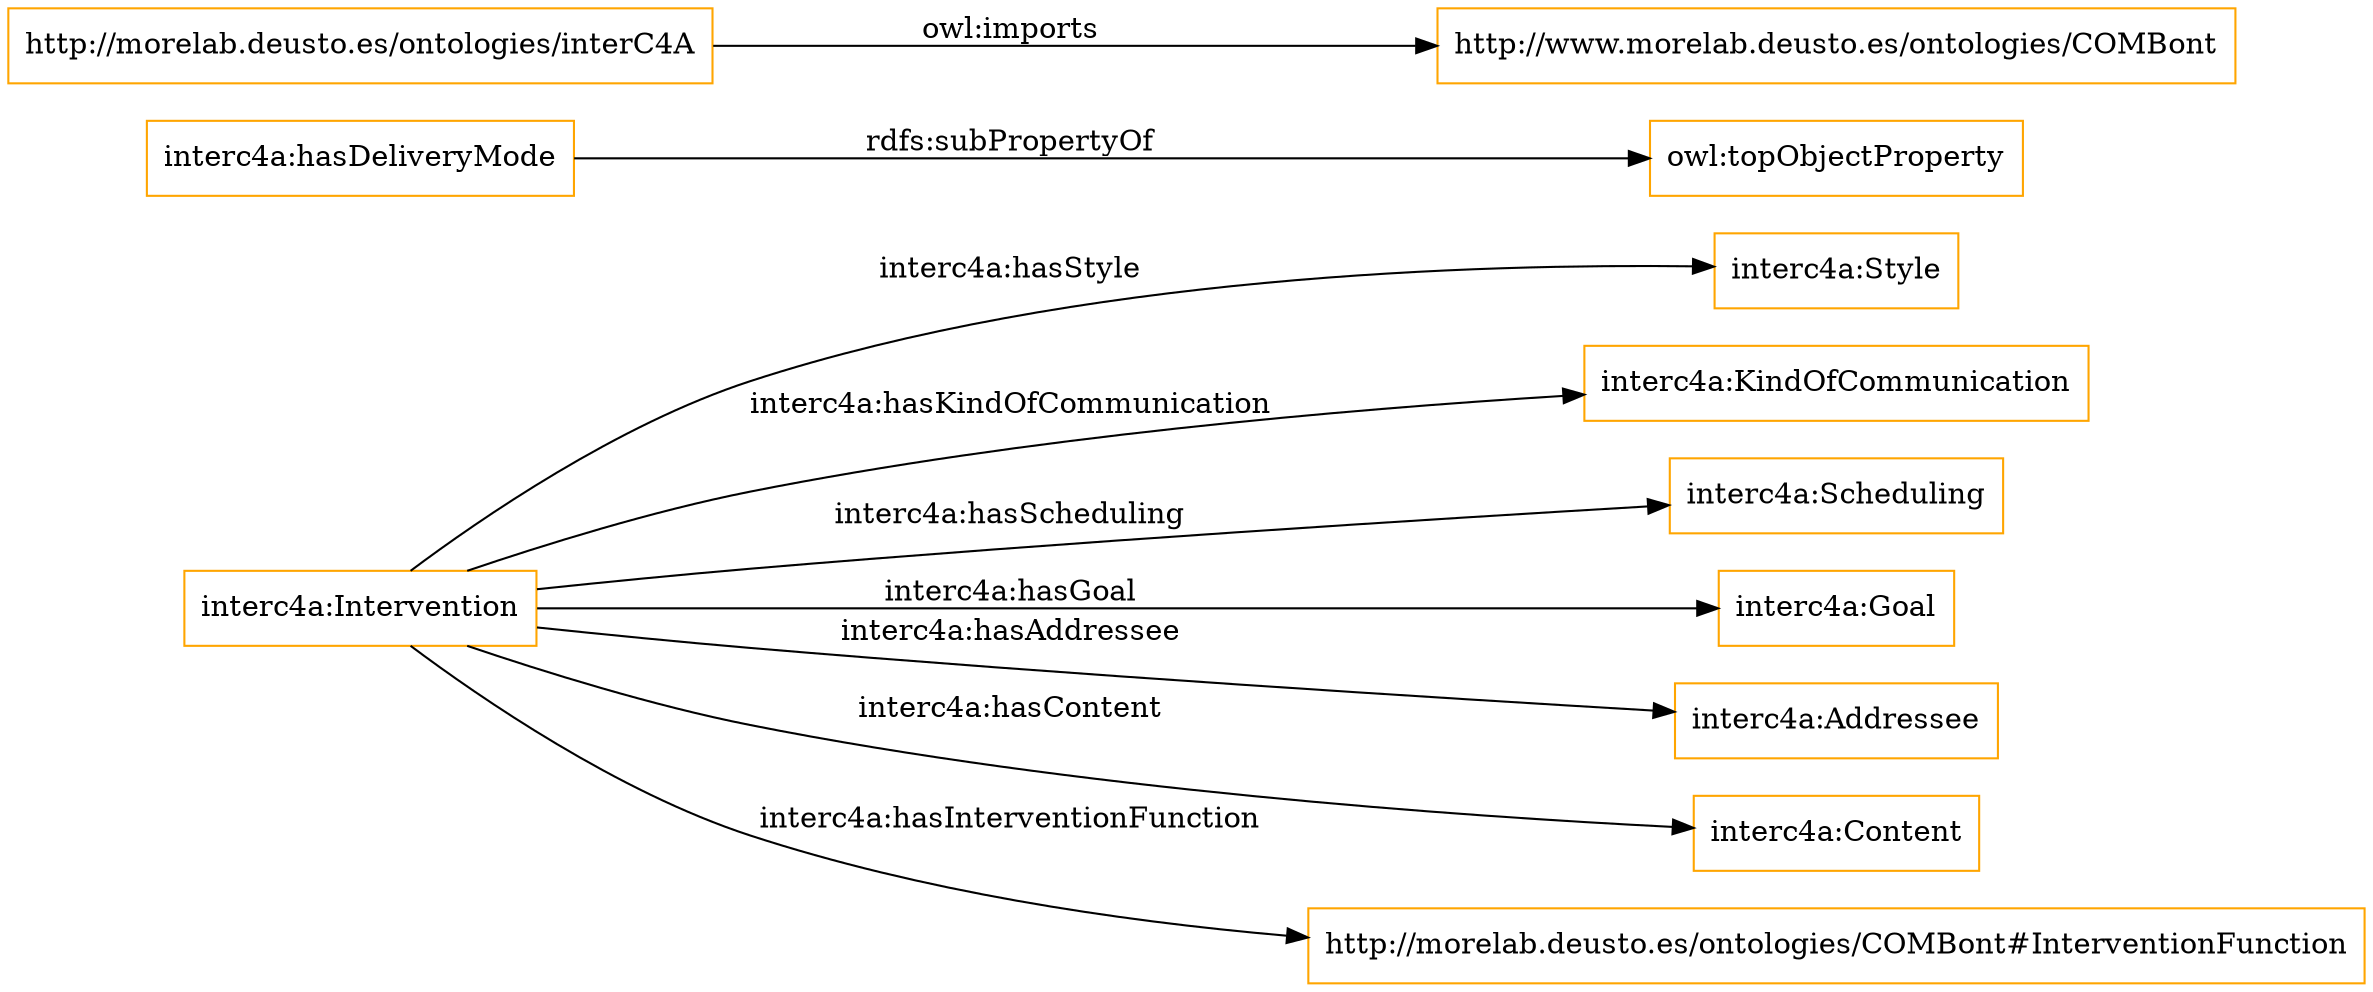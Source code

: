 digraph ar2dtool_diagram { 
rankdir=LR;
size="1501"
node [shape = rectangle, color="orange"]; "interc4a:Style" "interc4a:KindOfCommunication" "interc4a:Scheduling" "interc4a:Goal" "interc4a:Addressee" "interc4a:Intervention" "interc4a:Content" ; /*classes style*/
	"interc4a:hasDeliveryMode" -> "owl:topObjectProperty" [ label = "rdfs:subPropertyOf" ];
	"http://morelab.deusto.es/ontologies/interC4A" -> "http://www.morelab.deusto.es/ontologies/COMBont" [ label = "owl:imports" ];
	"interc4a:Intervention" -> "interc4a:Content" [ label = "interc4a:hasContent" ];
	"interc4a:Intervention" -> "interc4a:Addressee" [ label = "interc4a:hasAddressee" ];
	"interc4a:Intervention" -> "interc4a:Goal" [ label = "interc4a:hasGoal" ];
	"interc4a:Intervention" -> "interc4a:Scheduling" [ label = "interc4a:hasScheduling" ];
	"interc4a:Intervention" -> "interc4a:Style" [ label = "interc4a:hasStyle" ];
	"interc4a:Intervention" -> "http://morelab.deusto.es/ontologies/COMBont#InterventionFunction" [ label = "interc4a:hasInterventionFunction" ];
	"interc4a:Intervention" -> "interc4a:KindOfCommunication" [ label = "interc4a:hasKindOfCommunication" ];

}
